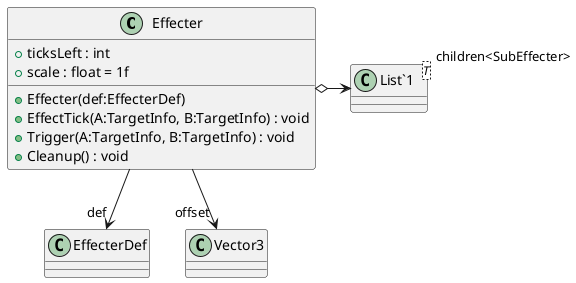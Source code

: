 @startuml
class Effecter {
    + ticksLeft : int
    + scale : float = 1f
    + Effecter(def:EffecterDef)
    + EffectTick(A:TargetInfo, B:TargetInfo) : void
    + Trigger(A:TargetInfo, B:TargetInfo) : void
    + Cleanup() : void
}
class "List`1"<T> {
}
Effecter --> "def" EffecterDef
Effecter o-> "children<SubEffecter>" "List`1"
Effecter --> "offset" Vector3
@enduml
